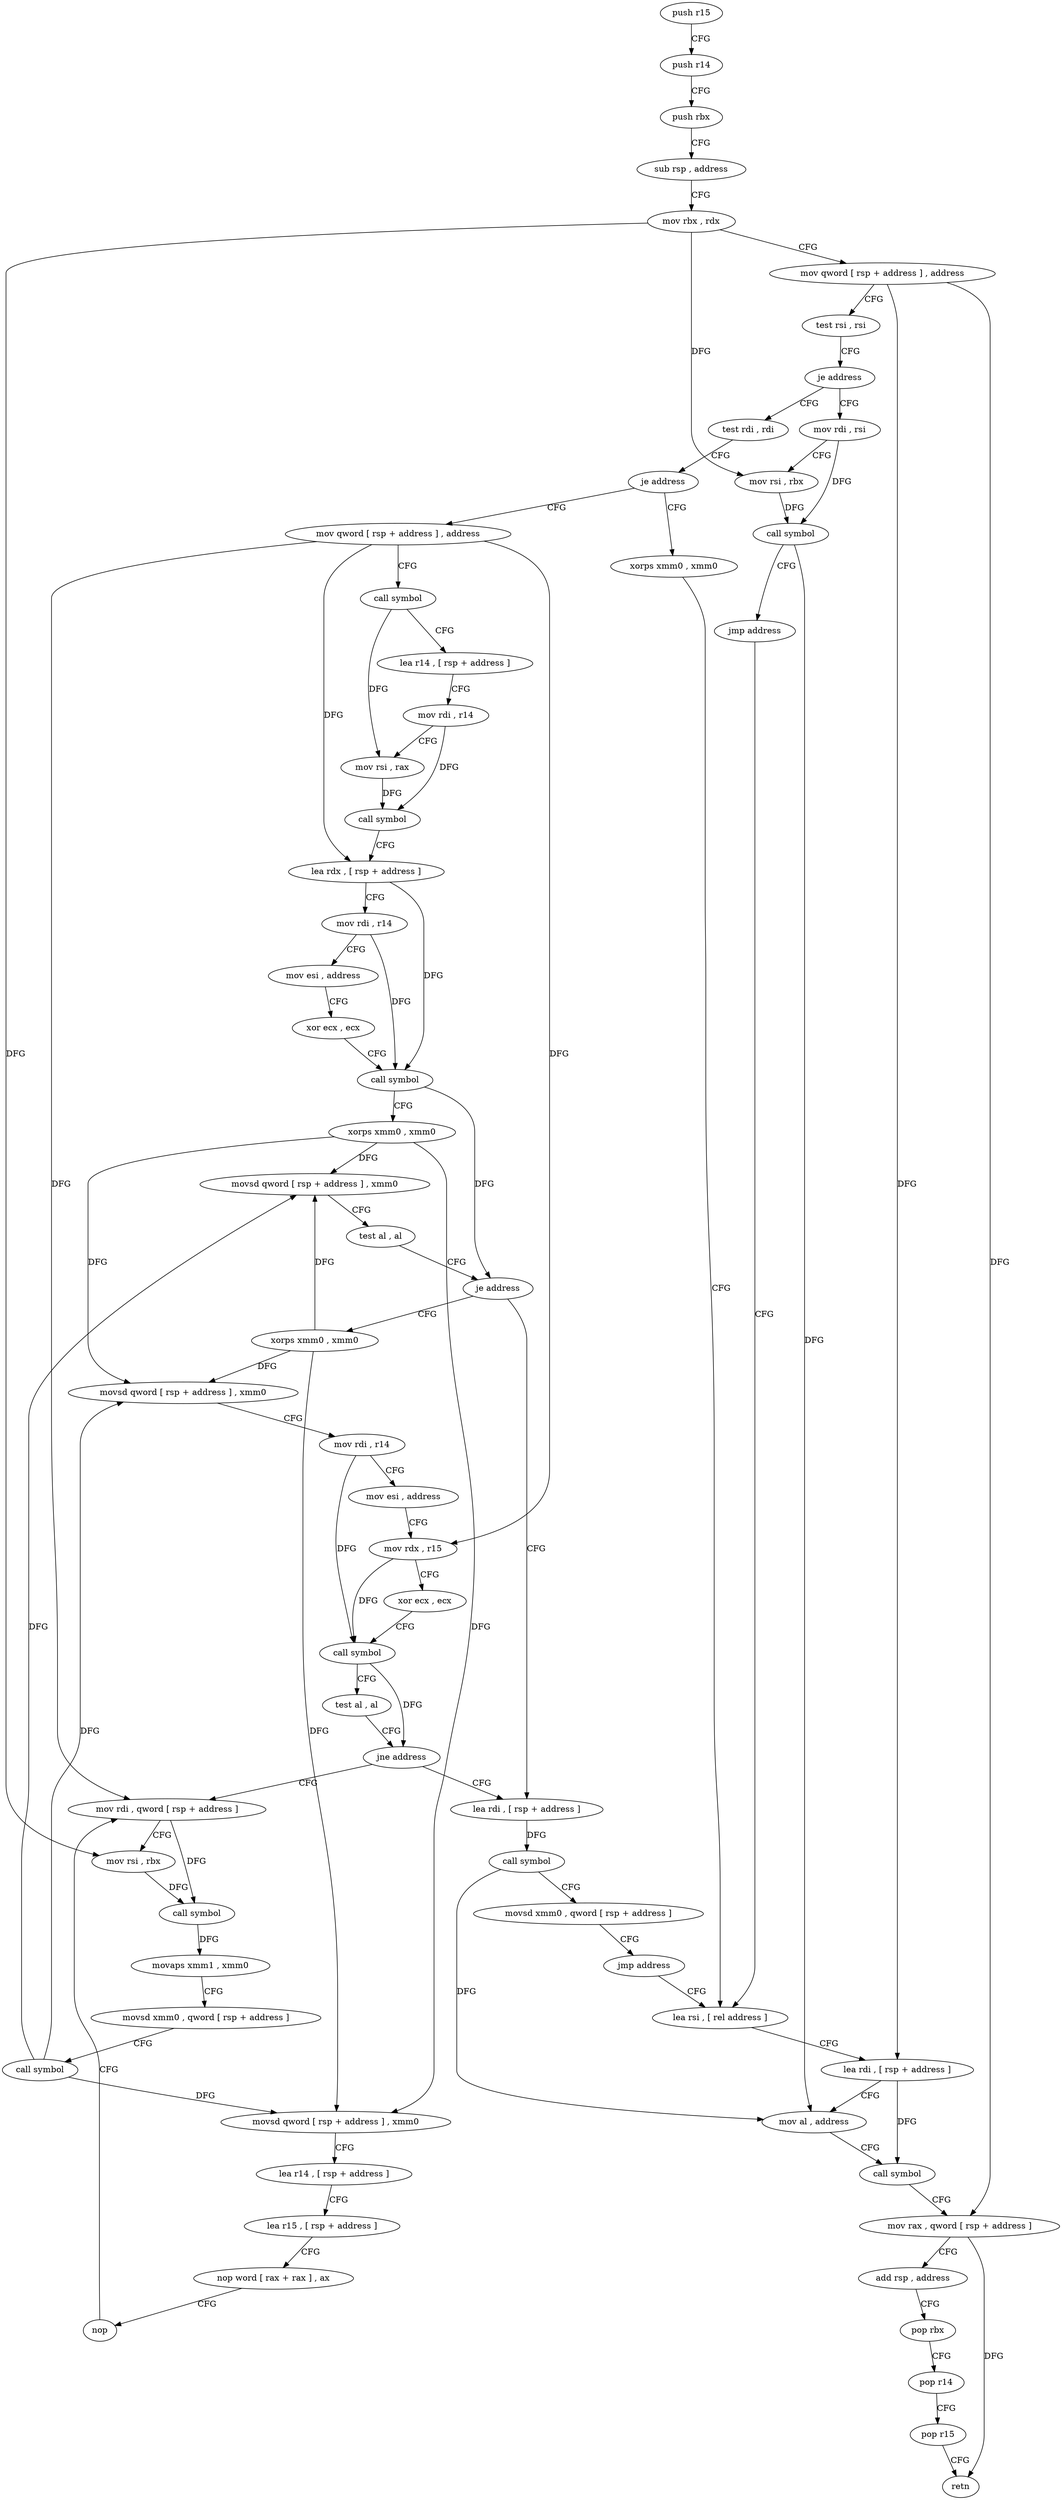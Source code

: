 digraph "func" {
"146000" [label = "push r15" ]
"146002" [label = "push r14" ]
"146004" [label = "push rbx" ]
"146005" [label = "sub rsp , address" ]
"146009" [label = "mov rbx , rdx" ]
"146012" [label = "mov qword [ rsp + address ] , address" ]
"146021" [label = "test rsi , rsi" ]
"146024" [label = "je address" ]
"146042" [label = "test rdi , rdi" ]
"146026" [label = "mov rdi , rsi" ]
"146045" [label = "je address" ]
"146217" [label = "xorps xmm0 , xmm0" ]
"146051" [label = "mov qword [ rsp + address ] , address" ]
"146029" [label = "mov rsi , rbx" ]
"146032" [label = "call symbol" ]
"146037" [label = "jmp address" ]
"146220" [label = "lea rsi , [ rel address ]" ]
"146060" [label = "call symbol" ]
"146065" [label = "lea r14 , [ rsp + address ]" ]
"146070" [label = "mov rdi , r14" ]
"146073" [label = "mov rsi , rax" ]
"146076" [label = "call symbol" ]
"146081" [label = "lea rdx , [ rsp + address ]" ]
"146086" [label = "mov rdi , r14" ]
"146089" [label = "mov esi , address" ]
"146094" [label = "xor ecx , ecx" ]
"146096" [label = "call symbol" ]
"146101" [label = "xorps xmm0 , xmm0" ]
"146104" [label = "movsd qword [ rsp + address ] , xmm0" ]
"146110" [label = "test al , al" ]
"146112" [label = "je address" ]
"146199" [label = "lea rdi , [ rsp + address ]" ]
"146114" [label = "xorps xmm0 , xmm0" ]
"146227" [label = "lea rdi , [ rsp + address ]" ]
"146232" [label = "mov al , address" ]
"146234" [label = "call symbol" ]
"146239" [label = "mov rax , qword [ rsp + address ]" ]
"146244" [label = "add rsp , address" ]
"146248" [label = "pop rbx" ]
"146249" [label = "pop r14" ]
"146251" [label = "pop r15" ]
"146253" [label = "retn" ]
"146204" [label = "call symbol" ]
"146209" [label = "movsd xmm0 , qword [ rsp + address ]" ]
"146215" [label = "jmp address" ]
"146117" [label = "movsd qword [ rsp + address ] , xmm0" ]
"146123" [label = "lea r14 , [ rsp + address ]" ]
"146128" [label = "lea r15 , [ rsp + address ]" ]
"146133" [label = "nop word [ rax + rax ] , ax" ]
"146143" [label = "nop" ]
"146144" [label = "mov rdi , qword [ rsp + address ]" ]
"146149" [label = "mov rsi , rbx" ]
"146152" [label = "call symbol" ]
"146157" [label = "movaps xmm1 , xmm0" ]
"146160" [label = "movsd xmm0 , qword [ rsp + address ]" ]
"146166" [label = "call symbol" ]
"146171" [label = "movsd qword [ rsp + address ] , xmm0" ]
"146177" [label = "mov rdi , r14" ]
"146180" [label = "mov esi , address" ]
"146185" [label = "mov rdx , r15" ]
"146188" [label = "xor ecx , ecx" ]
"146190" [label = "call symbol" ]
"146195" [label = "test al , al" ]
"146197" [label = "jne address" ]
"146000" -> "146002" [ label = "CFG" ]
"146002" -> "146004" [ label = "CFG" ]
"146004" -> "146005" [ label = "CFG" ]
"146005" -> "146009" [ label = "CFG" ]
"146009" -> "146012" [ label = "CFG" ]
"146009" -> "146029" [ label = "DFG" ]
"146009" -> "146149" [ label = "DFG" ]
"146012" -> "146021" [ label = "CFG" ]
"146012" -> "146239" [ label = "DFG" ]
"146012" -> "146227" [ label = "DFG" ]
"146021" -> "146024" [ label = "CFG" ]
"146024" -> "146042" [ label = "CFG" ]
"146024" -> "146026" [ label = "CFG" ]
"146042" -> "146045" [ label = "CFG" ]
"146026" -> "146029" [ label = "CFG" ]
"146026" -> "146032" [ label = "DFG" ]
"146045" -> "146217" [ label = "CFG" ]
"146045" -> "146051" [ label = "CFG" ]
"146217" -> "146220" [ label = "CFG" ]
"146051" -> "146060" [ label = "CFG" ]
"146051" -> "146144" [ label = "DFG" ]
"146051" -> "146081" [ label = "DFG" ]
"146051" -> "146185" [ label = "DFG" ]
"146029" -> "146032" [ label = "DFG" ]
"146032" -> "146037" [ label = "CFG" ]
"146032" -> "146232" [ label = "DFG" ]
"146037" -> "146220" [ label = "CFG" ]
"146220" -> "146227" [ label = "CFG" ]
"146060" -> "146065" [ label = "CFG" ]
"146060" -> "146073" [ label = "DFG" ]
"146065" -> "146070" [ label = "CFG" ]
"146070" -> "146073" [ label = "CFG" ]
"146070" -> "146076" [ label = "DFG" ]
"146073" -> "146076" [ label = "DFG" ]
"146076" -> "146081" [ label = "CFG" ]
"146081" -> "146086" [ label = "CFG" ]
"146081" -> "146096" [ label = "DFG" ]
"146086" -> "146089" [ label = "CFG" ]
"146086" -> "146096" [ label = "DFG" ]
"146089" -> "146094" [ label = "CFG" ]
"146094" -> "146096" [ label = "CFG" ]
"146096" -> "146101" [ label = "CFG" ]
"146096" -> "146112" [ label = "DFG" ]
"146101" -> "146104" [ label = "DFG" ]
"146101" -> "146117" [ label = "DFG" ]
"146101" -> "146171" [ label = "DFG" ]
"146104" -> "146110" [ label = "CFG" ]
"146110" -> "146112" [ label = "CFG" ]
"146112" -> "146199" [ label = "CFG" ]
"146112" -> "146114" [ label = "CFG" ]
"146199" -> "146204" [ label = "DFG" ]
"146114" -> "146117" [ label = "DFG" ]
"146114" -> "146104" [ label = "DFG" ]
"146114" -> "146171" [ label = "DFG" ]
"146227" -> "146232" [ label = "CFG" ]
"146227" -> "146234" [ label = "DFG" ]
"146232" -> "146234" [ label = "CFG" ]
"146234" -> "146239" [ label = "CFG" ]
"146239" -> "146244" [ label = "CFG" ]
"146239" -> "146253" [ label = "DFG" ]
"146244" -> "146248" [ label = "CFG" ]
"146248" -> "146249" [ label = "CFG" ]
"146249" -> "146251" [ label = "CFG" ]
"146251" -> "146253" [ label = "CFG" ]
"146204" -> "146209" [ label = "CFG" ]
"146204" -> "146232" [ label = "DFG" ]
"146209" -> "146215" [ label = "CFG" ]
"146215" -> "146220" [ label = "CFG" ]
"146117" -> "146123" [ label = "CFG" ]
"146123" -> "146128" [ label = "CFG" ]
"146128" -> "146133" [ label = "CFG" ]
"146133" -> "146143" [ label = "CFG" ]
"146143" -> "146144" [ label = "CFG" ]
"146144" -> "146149" [ label = "CFG" ]
"146144" -> "146152" [ label = "DFG" ]
"146149" -> "146152" [ label = "DFG" ]
"146152" -> "146157" [ label = "DFG" ]
"146157" -> "146160" [ label = "CFG" ]
"146160" -> "146166" [ label = "CFG" ]
"146166" -> "146171" [ label = "DFG" ]
"146166" -> "146104" [ label = "DFG" ]
"146166" -> "146117" [ label = "DFG" ]
"146171" -> "146177" [ label = "CFG" ]
"146177" -> "146180" [ label = "CFG" ]
"146177" -> "146190" [ label = "DFG" ]
"146180" -> "146185" [ label = "CFG" ]
"146185" -> "146188" [ label = "CFG" ]
"146185" -> "146190" [ label = "DFG" ]
"146188" -> "146190" [ label = "CFG" ]
"146190" -> "146195" [ label = "CFG" ]
"146190" -> "146197" [ label = "DFG" ]
"146195" -> "146197" [ label = "CFG" ]
"146197" -> "146144" [ label = "CFG" ]
"146197" -> "146199" [ label = "CFG" ]
}
